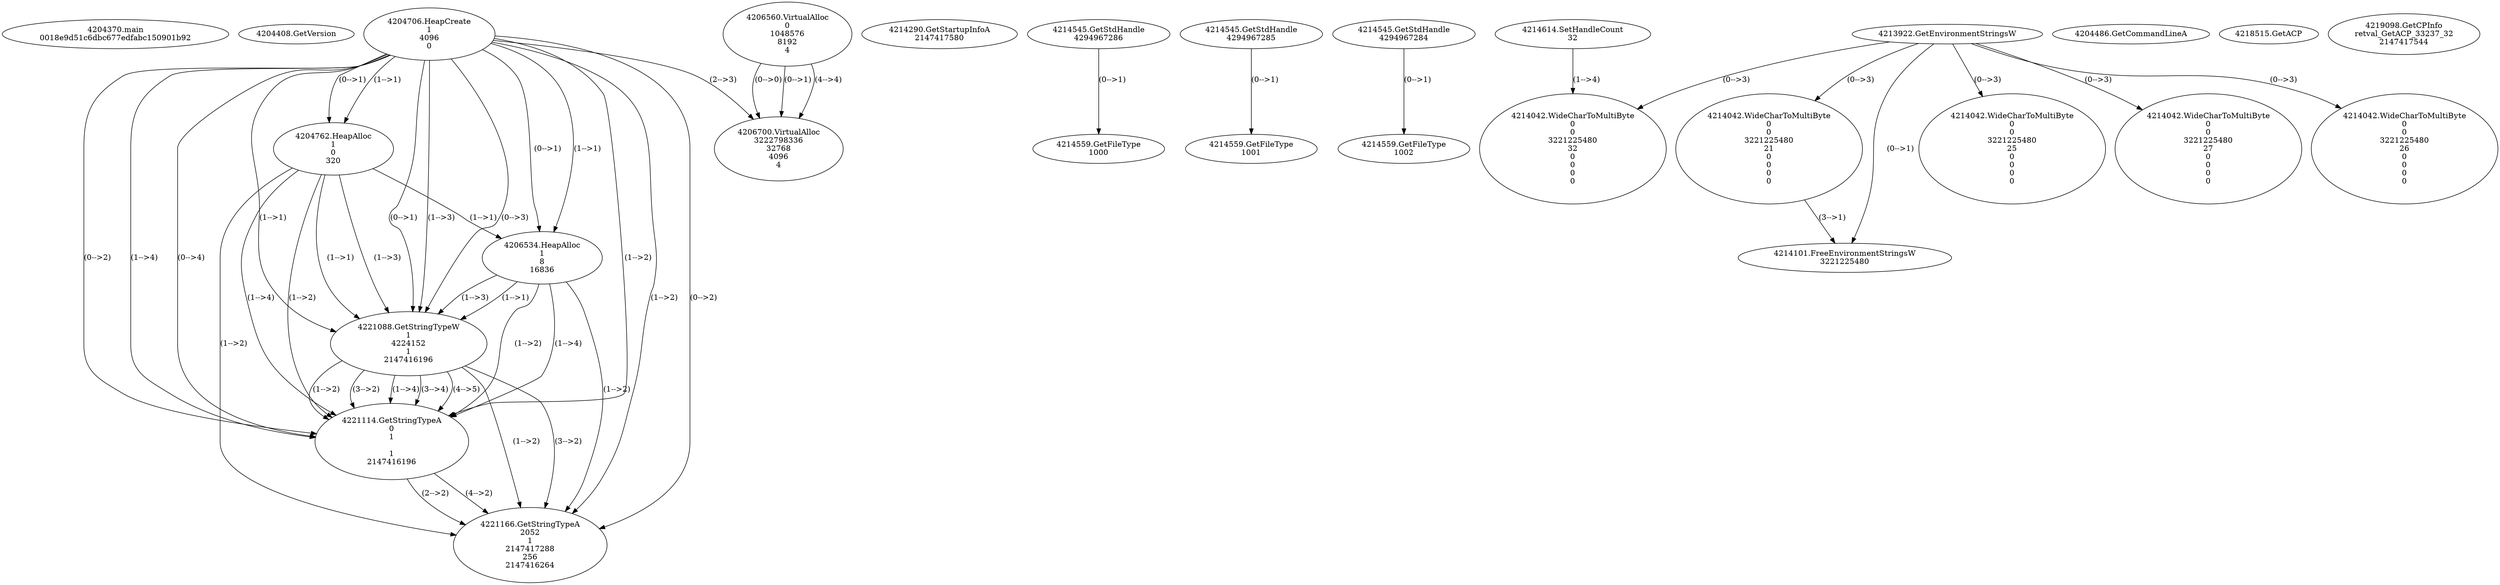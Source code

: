// Global SCDG with merge call
digraph {
	0 [label="4204370.main
0018e9d51c6dbc677edfabc150901b92"]
	1 [label="4204408.GetVersion
"]
	2 [label="4204706.HeapCreate
1
4096
0"]
	3 [label="4204762.HeapAlloc
1
0
320"]
	2 -> 3 [label="(1-->1)"]
	2 -> 3 [label="(0-->1)"]
	4 [label="4206534.HeapAlloc
1
8
16836"]
	2 -> 4 [label="(1-->1)"]
	2 -> 4 [label="(0-->1)"]
	3 -> 4 [label="(1-->1)"]
	5 [label="4206560.VirtualAlloc
0
1048576
8192
4"]
	6 [label="4206700.VirtualAlloc
3222798336
32768
4096
4"]
	5 -> 6 [label="(0-->1)"]
	2 -> 6 [label="(2-->3)"]
	5 -> 6 [label="(4-->4)"]
	5 -> 6 [label="(0-->0)"]
	7 [label="4214290.GetStartupInfoA
2147417580"]
	8 [label="4214545.GetStdHandle
4294967286"]
	9 [label="4214559.GetFileType
1000"]
	8 -> 9 [label="(0-->1)"]
	10 [label="4214545.GetStdHandle
4294967285"]
	11 [label="4214559.GetFileType
1001"]
	10 -> 11 [label="(0-->1)"]
	12 [label="4214545.GetStdHandle
4294967284"]
	13 [label="4214559.GetFileType
1002"]
	12 -> 13 [label="(0-->1)"]
	14 [label="4214614.SetHandleCount
32"]
	15 [label="4204486.GetCommandLineA
"]
	16 [label="4213922.GetEnvironmentStringsW
"]
	17 [label="4214042.WideCharToMultiByte
0
0
3221225480
21
0
0
0
0"]
	16 -> 17 [label="(0-->3)"]
	18 [label="4214101.FreeEnvironmentStringsW
3221225480"]
	16 -> 18 [label="(0-->1)"]
	17 -> 18 [label="(3-->1)"]
	19 [label="4218515.GetACP
"]
	20 [label="4214042.WideCharToMultiByte
0
0
3221225480
32
0
0
0
0"]
	16 -> 20 [label="(0-->3)"]
	14 -> 20 [label="(1-->4)"]
	21 [label="4214042.WideCharToMultiByte
0
0
3221225480
25
0
0
0
0"]
	16 -> 21 [label="(0-->3)"]
	22 [label="4214042.WideCharToMultiByte
0
0
3221225480
27
0
0
0
0"]
	16 -> 22 [label="(0-->3)"]
	23 [label="4214042.WideCharToMultiByte
0
0
3221225480
26
0
0
0
0"]
	16 -> 23 [label="(0-->3)"]
	24 [label="4219098.GetCPInfo
retval_GetACP_33237_32
2147417544"]
	25 [label="4221088.GetStringTypeW
1
4224152
1
2147416196"]
	2 -> 25 [label="(1-->1)"]
	2 -> 25 [label="(0-->1)"]
	3 -> 25 [label="(1-->1)"]
	4 -> 25 [label="(1-->1)"]
	2 -> 25 [label="(1-->3)"]
	2 -> 25 [label="(0-->3)"]
	3 -> 25 [label="(1-->3)"]
	4 -> 25 [label="(1-->3)"]
	26 [label="4221114.GetStringTypeA
0
1

1
2147416196"]
	2 -> 26 [label="(1-->2)"]
	2 -> 26 [label="(0-->2)"]
	3 -> 26 [label="(1-->2)"]
	4 -> 26 [label="(1-->2)"]
	25 -> 26 [label="(1-->2)"]
	25 -> 26 [label="(3-->2)"]
	2 -> 26 [label="(1-->4)"]
	2 -> 26 [label="(0-->4)"]
	3 -> 26 [label="(1-->4)"]
	4 -> 26 [label="(1-->4)"]
	25 -> 26 [label="(1-->4)"]
	25 -> 26 [label="(3-->4)"]
	25 -> 26 [label="(4-->5)"]
	27 [label="4221166.GetStringTypeA
2052
1
2147417288
256
2147416264"]
	2 -> 27 [label="(1-->2)"]
	2 -> 27 [label="(0-->2)"]
	3 -> 27 [label="(1-->2)"]
	4 -> 27 [label="(1-->2)"]
	25 -> 27 [label="(1-->2)"]
	25 -> 27 [label="(3-->2)"]
	26 -> 27 [label="(2-->2)"]
	26 -> 27 [label="(4-->2)"]
}
